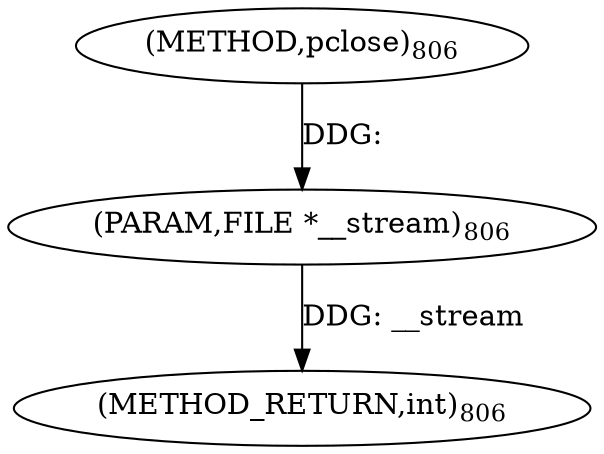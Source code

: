 digraph "pclose" {  
"2667" [label = <(METHOD,pclose)<SUB>806</SUB>> ]
"2669" [label = <(METHOD_RETURN,int)<SUB>806</SUB>> ]
"2668" [label = <(PARAM,FILE *__stream)<SUB>806</SUB>> ]
  "2668" -> "2669"  [ label = "DDG: __stream"] 
  "2667" -> "2668"  [ label = "DDG: "] 
}

